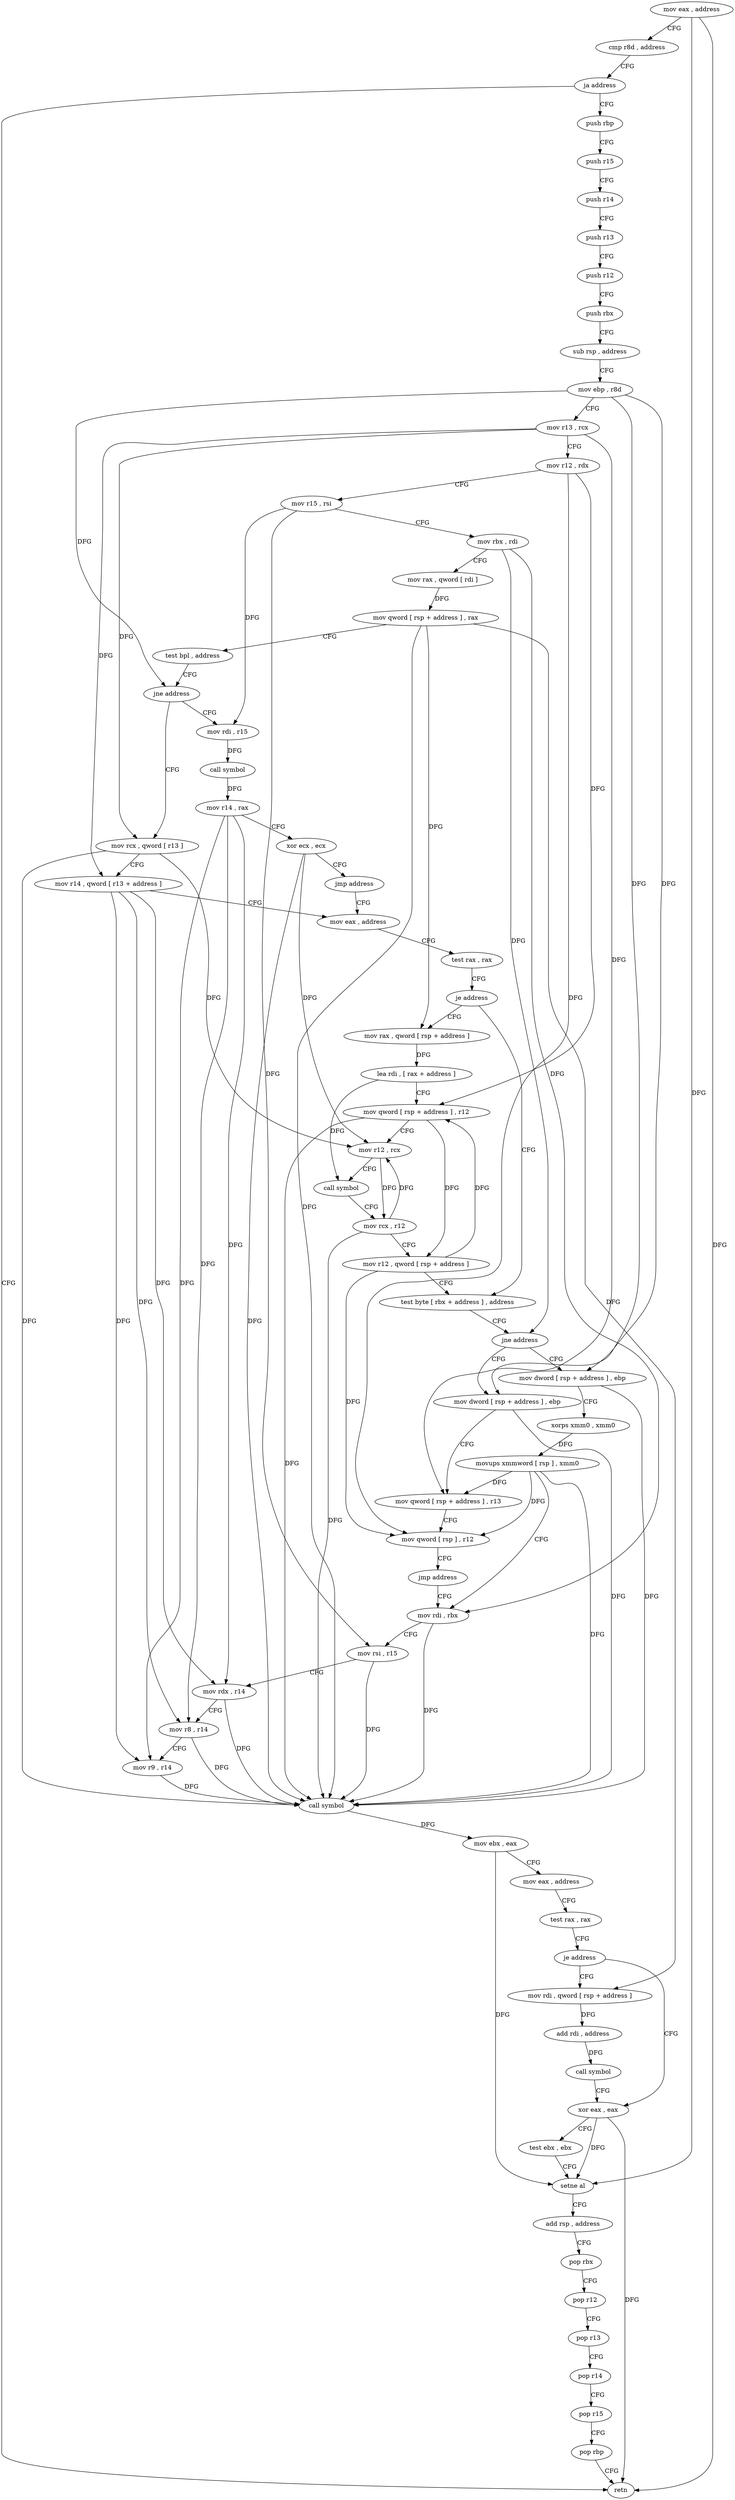 digraph "func" {
"4218112" [label = "mov eax , address" ]
"4218117" [label = "cmp r8d , address" ]
"4218121" [label = "ja address" ]
"4218338" [label = "retn" ]
"4218127" [label = "push rbp" ]
"4218128" [label = "push r15" ]
"4218130" [label = "push r14" ]
"4218132" [label = "push r13" ]
"4218134" [label = "push r12" ]
"4218136" [label = "push rbx" ]
"4218137" [label = "sub rsp , address" ]
"4218141" [label = "mov ebp , r8d" ]
"4218144" [label = "mov r13 , rcx" ]
"4218147" [label = "mov r12 , rdx" ]
"4218150" [label = "mov r15 , rsi" ]
"4218153" [label = "mov rbx , rdi" ]
"4218156" [label = "mov rax , qword [ rdi ]" ]
"4218159" [label = "mov qword [ rsp + address ] , rax" ]
"4218164" [label = "test bpl , address" ]
"4218168" [label = "jne address" ]
"4218185" [label = "mov rcx , qword [ r13 ]" ]
"4218170" [label = "mov rdi , r15" ]
"4218189" [label = "mov r14 , qword [ r13 + address ]" ]
"4218193" [label = "mov eax , address" ]
"4218173" [label = "call symbol" ]
"4218178" [label = "mov r14 , rax" ]
"4218181" [label = "xor ecx , ecx" ]
"4218183" [label = "jmp address" ]
"4218236" [label = "test byte [ rbx + address ] , address" ]
"4218240" [label = "jne address" ]
"4218257" [label = "mov dword [ rsp + address ] , ebp" ]
"4218242" [label = "mov dword [ rsp + address ] , ebp" ]
"4218203" [label = "mov rax , qword [ rsp + address ]" ]
"4218208" [label = "lea rdi , [ rax + address ]" ]
"4218215" [label = "mov qword [ rsp + address ] , r12" ]
"4218220" [label = "mov r12 , rcx" ]
"4218223" [label = "call symbol" ]
"4218228" [label = "mov rcx , r12" ]
"4218231" [label = "mov r12 , qword [ rsp + address ]" ]
"4218198" [label = "test rax , rax" ]
"4218201" [label = "je address" ]
"4218261" [label = "xorps xmm0 , xmm0" ]
"4218264" [label = "movups xmmword [ rsp ] , xmm0" ]
"4218268" [label = "mov rdi , rbx" ]
"4218246" [label = "mov qword [ rsp + address ] , r13" ]
"4218251" [label = "mov qword [ rsp ] , r12" ]
"4218255" [label = "jmp address" ]
"4218317" [label = "xor eax , eax" ]
"4218319" [label = "test ebx , ebx" ]
"4218321" [label = "setne al" ]
"4218324" [label = "add rsp , address" ]
"4218328" [label = "pop rbx" ]
"4218329" [label = "pop r12" ]
"4218331" [label = "pop r13" ]
"4218333" [label = "pop r14" ]
"4218335" [label = "pop r15" ]
"4218337" [label = "pop rbp" ]
"4218300" [label = "mov rdi , qword [ rsp + address ]" ]
"4218305" [label = "add rdi , address" ]
"4218312" [label = "call symbol" ]
"4218271" [label = "mov rsi , r15" ]
"4218274" [label = "mov rdx , r14" ]
"4218277" [label = "mov r8 , r14" ]
"4218280" [label = "mov r9 , r14" ]
"4218283" [label = "call symbol" ]
"4218288" [label = "mov ebx , eax" ]
"4218290" [label = "mov eax , address" ]
"4218295" [label = "test rax , rax" ]
"4218298" [label = "je address" ]
"4218112" -> "4218117" [ label = "CFG" ]
"4218112" -> "4218338" [ label = "DFG" ]
"4218112" -> "4218321" [ label = "DFG" ]
"4218117" -> "4218121" [ label = "CFG" ]
"4218121" -> "4218338" [ label = "CFG" ]
"4218121" -> "4218127" [ label = "CFG" ]
"4218127" -> "4218128" [ label = "CFG" ]
"4218128" -> "4218130" [ label = "CFG" ]
"4218130" -> "4218132" [ label = "CFG" ]
"4218132" -> "4218134" [ label = "CFG" ]
"4218134" -> "4218136" [ label = "CFG" ]
"4218136" -> "4218137" [ label = "CFG" ]
"4218137" -> "4218141" [ label = "CFG" ]
"4218141" -> "4218144" [ label = "CFG" ]
"4218141" -> "4218168" [ label = "DFG" ]
"4218141" -> "4218257" [ label = "DFG" ]
"4218141" -> "4218242" [ label = "DFG" ]
"4218144" -> "4218147" [ label = "CFG" ]
"4218144" -> "4218185" [ label = "DFG" ]
"4218144" -> "4218189" [ label = "DFG" ]
"4218144" -> "4218246" [ label = "DFG" ]
"4218147" -> "4218150" [ label = "CFG" ]
"4218147" -> "4218215" [ label = "DFG" ]
"4218147" -> "4218251" [ label = "DFG" ]
"4218150" -> "4218153" [ label = "CFG" ]
"4218150" -> "4218170" [ label = "DFG" ]
"4218150" -> "4218271" [ label = "DFG" ]
"4218153" -> "4218156" [ label = "CFG" ]
"4218153" -> "4218240" [ label = "DFG" ]
"4218153" -> "4218268" [ label = "DFG" ]
"4218156" -> "4218159" [ label = "DFG" ]
"4218159" -> "4218164" [ label = "CFG" ]
"4218159" -> "4218203" [ label = "DFG" ]
"4218159" -> "4218283" [ label = "DFG" ]
"4218159" -> "4218300" [ label = "DFG" ]
"4218164" -> "4218168" [ label = "CFG" ]
"4218168" -> "4218185" [ label = "CFG" ]
"4218168" -> "4218170" [ label = "CFG" ]
"4218185" -> "4218189" [ label = "CFG" ]
"4218185" -> "4218220" [ label = "DFG" ]
"4218185" -> "4218283" [ label = "DFG" ]
"4218170" -> "4218173" [ label = "DFG" ]
"4218189" -> "4218193" [ label = "CFG" ]
"4218189" -> "4218274" [ label = "DFG" ]
"4218189" -> "4218277" [ label = "DFG" ]
"4218189" -> "4218280" [ label = "DFG" ]
"4218193" -> "4218198" [ label = "CFG" ]
"4218173" -> "4218178" [ label = "DFG" ]
"4218178" -> "4218181" [ label = "CFG" ]
"4218178" -> "4218274" [ label = "DFG" ]
"4218178" -> "4218277" [ label = "DFG" ]
"4218178" -> "4218280" [ label = "DFG" ]
"4218181" -> "4218183" [ label = "CFG" ]
"4218181" -> "4218220" [ label = "DFG" ]
"4218181" -> "4218283" [ label = "DFG" ]
"4218183" -> "4218193" [ label = "CFG" ]
"4218236" -> "4218240" [ label = "CFG" ]
"4218240" -> "4218257" [ label = "CFG" ]
"4218240" -> "4218242" [ label = "CFG" ]
"4218257" -> "4218261" [ label = "CFG" ]
"4218257" -> "4218283" [ label = "DFG" ]
"4218242" -> "4218246" [ label = "CFG" ]
"4218242" -> "4218283" [ label = "DFG" ]
"4218203" -> "4218208" [ label = "DFG" ]
"4218208" -> "4218215" [ label = "CFG" ]
"4218208" -> "4218223" [ label = "DFG" ]
"4218215" -> "4218220" [ label = "CFG" ]
"4218215" -> "4218231" [ label = "DFG" ]
"4218215" -> "4218283" [ label = "DFG" ]
"4218220" -> "4218223" [ label = "CFG" ]
"4218220" -> "4218228" [ label = "DFG" ]
"4218223" -> "4218228" [ label = "CFG" ]
"4218228" -> "4218231" [ label = "CFG" ]
"4218228" -> "4218220" [ label = "DFG" ]
"4218228" -> "4218283" [ label = "DFG" ]
"4218231" -> "4218236" [ label = "CFG" ]
"4218231" -> "4218215" [ label = "DFG" ]
"4218231" -> "4218251" [ label = "DFG" ]
"4218198" -> "4218201" [ label = "CFG" ]
"4218201" -> "4218236" [ label = "CFG" ]
"4218201" -> "4218203" [ label = "CFG" ]
"4218261" -> "4218264" [ label = "DFG" ]
"4218264" -> "4218268" [ label = "CFG" ]
"4218264" -> "4218246" [ label = "DFG" ]
"4218264" -> "4218251" [ label = "DFG" ]
"4218264" -> "4218283" [ label = "DFG" ]
"4218268" -> "4218271" [ label = "CFG" ]
"4218268" -> "4218283" [ label = "DFG" ]
"4218246" -> "4218251" [ label = "CFG" ]
"4218251" -> "4218255" [ label = "CFG" ]
"4218255" -> "4218268" [ label = "CFG" ]
"4218317" -> "4218319" [ label = "CFG" ]
"4218317" -> "4218338" [ label = "DFG" ]
"4218317" -> "4218321" [ label = "DFG" ]
"4218319" -> "4218321" [ label = "CFG" ]
"4218321" -> "4218324" [ label = "CFG" ]
"4218324" -> "4218328" [ label = "CFG" ]
"4218328" -> "4218329" [ label = "CFG" ]
"4218329" -> "4218331" [ label = "CFG" ]
"4218331" -> "4218333" [ label = "CFG" ]
"4218333" -> "4218335" [ label = "CFG" ]
"4218335" -> "4218337" [ label = "CFG" ]
"4218337" -> "4218338" [ label = "CFG" ]
"4218300" -> "4218305" [ label = "DFG" ]
"4218305" -> "4218312" [ label = "DFG" ]
"4218312" -> "4218317" [ label = "CFG" ]
"4218271" -> "4218274" [ label = "CFG" ]
"4218271" -> "4218283" [ label = "DFG" ]
"4218274" -> "4218277" [ label = "CFG" ]
"4218274" -> "4218283" [ label = "DFG" ]
"4218277" -> "4218280" [ label = "CFG" ]
"4218277" -> "4218283" [ label = "DFG" ]
"4218280" -> "4218283" [ label = "DFG" ]
"4218283" -> "4218288" [ label = "DFG" ]
"4218288" -> "4218290" [ label = "CFG" ]
"4218288" -> "4218321" [ label = "DFG" ]
"4218290" -> "4218295" [ label = "CFG" ]
"4218295" -> "4218298" [ label = "CFG" ]
"4218298" -> "4218317" [ label = "CFG" ]
"4218298" -> "4218300" [ label = "CFG" ]
}
